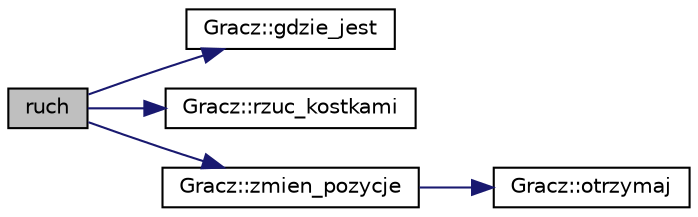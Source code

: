 digraph "ruch"
{
 // LATEX_PDF_SIZE
  edge [fontname="Helvetica",fontsize="10",labelfontname="Helvetica",labelfontsize="10"];
  node [fontname="Helvetica",fontsize="10",shape=record];
  rankdir="LR";
  Node1 [label="ruch",height=0.2,width=0.4,color="black", fillcolor="grey75", style="filled", fontcolor="black",tooltip="funkcja odpowiadająca za ruch gracza w jego turze"];
  Node1 -> Node2 [color="midnightblue",fontsize="10",style="solid",fontname="Helvetica"];
  Node2 [label="Gracz::gdzie_jest",height=0.2,width=0.4,color="black", fillcolor="white", style="filled",URL="$class_gracz.html#afdc9d50cee093657a5e1739897221efe",tooltip="zwraca pozycje na ktorej znajduje sie gracz"];
  Node1 -> Node3 [color="midnightblue",fontsize="10",style="solid",fontname="Helvetica"];
  Node3 [label="Gracz::rzuc_kostkami",height=0.2,width=0.4,color="black", fillcolor="white", style="filled",URL="$class_gracz.html#a9f5ee97ace374124b736081d70140c54",tooltip="zwraca liczbe wyrzucona przez gracza(2-12)"];
  Node1 -> Node4 [color="midnightblue",fontsize="10",style="solid",fontname="Helvetica"];
  Node4 [label="Gracz::zmien_pozycje",height=0.2,width=0.4,color="black", fillcolor="white", style="filled",URL="$class_gracz.html#ae82af23c4fc8f34ed844cd0d95579374",tooltip="zmienia pozycje gracza o podana odleglosc"];
  Node4 -> Node5 [color="midnightblue",fontsize="10",style="solid",fontname="Helvetica"];
  Node5 [label="Gracz::otrzymaj",height=0.2,width=0.4,color="black", fillcolor="white", style="filled",URL="$class_gracz.html#adc70b43039dcdfe80daf97e4fae8f994",tooltip="gracz otrzymuje podana kwote od banku"];
}
